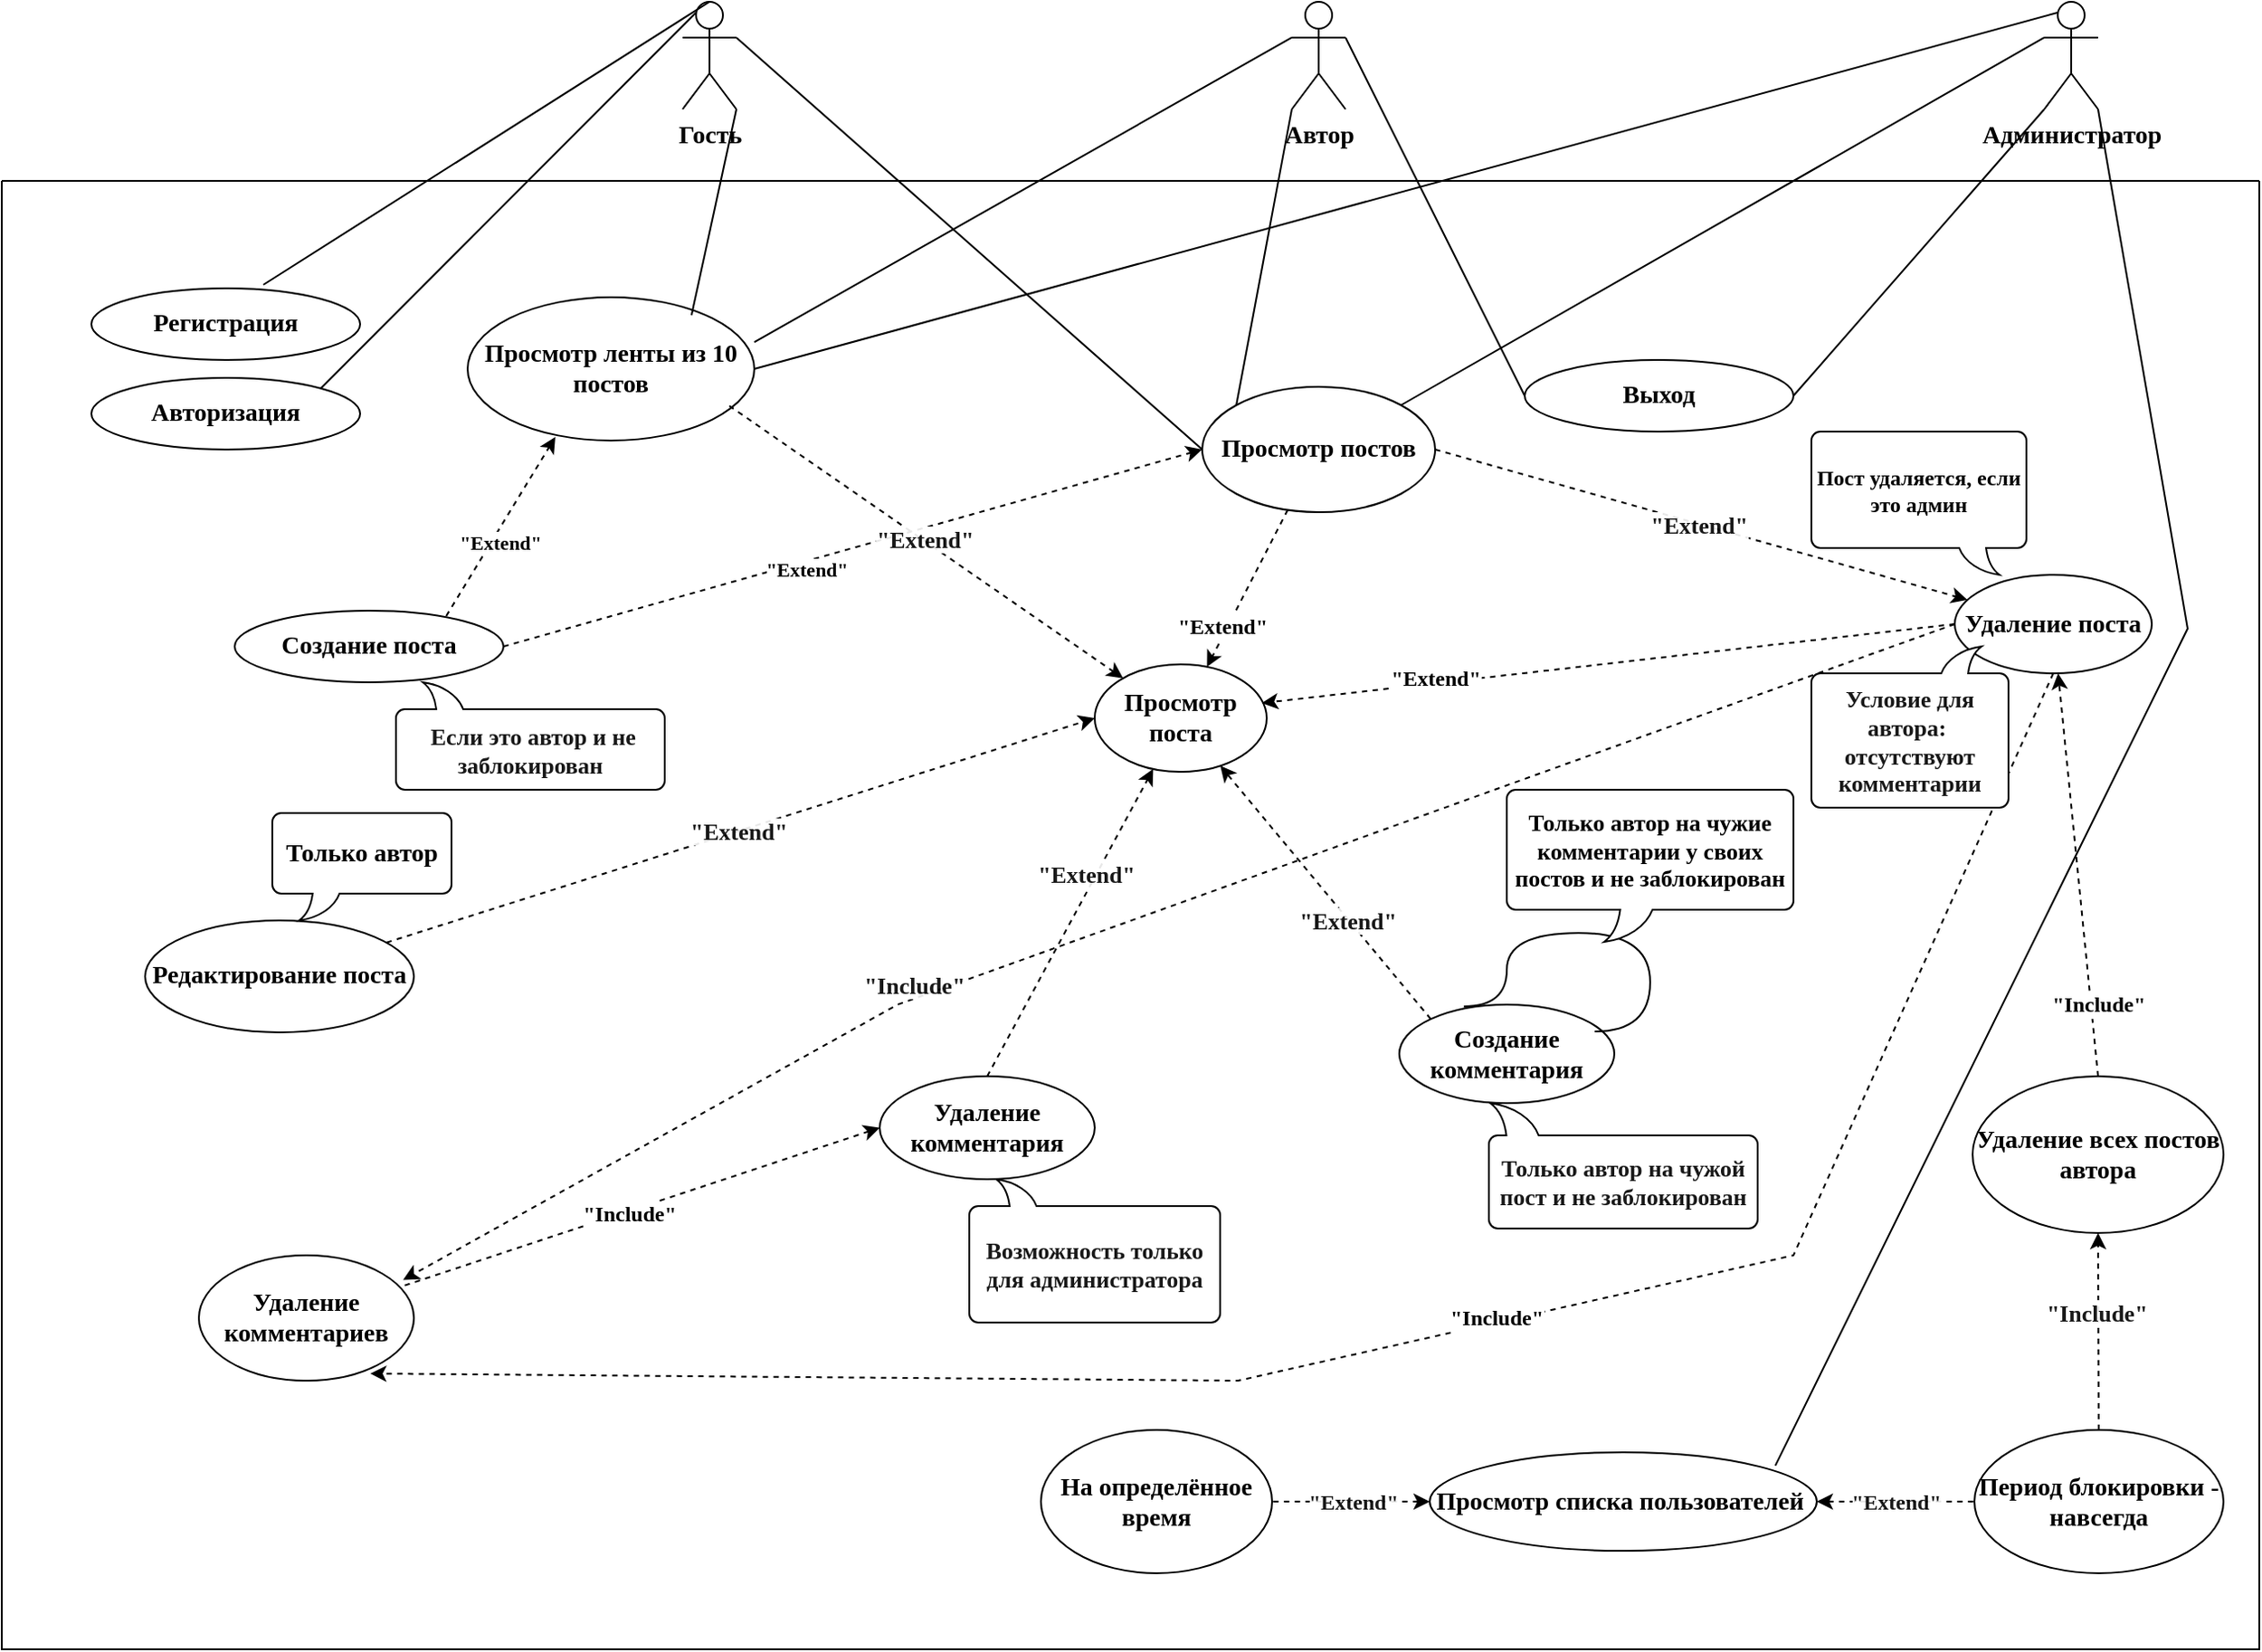 <mxfile version="24.4.13" type="device">
  <diagram name="Страница — 1" id="dL9JdXr2ChflAAbp-b-L">
    <mxGraphModel dx="1613" dy="1388" grid="1" gridSize="10" guides="1" tooltips="1" connect="1" arrows="1" fold="1" page="1" pageScale="1" pageWidth="827" pageHeight="1169" math="0" shadow="0">
      <root>
        <mxCell id="0" />
        <mxCell id="1" parent="0" />
        <mxCell id="Rwlj_ENhCKTAT7oPJYGK-6" value="&lt;font style=&quot;font-size: 14px;&quot;&gt;&lt;span style=&quot;font-size: 14px;&quot;&gt;Гость&lt;/span&gt;&lt;/font&gt;&lt;div style=&quot;font-size: 14px;&quot;&gt;&lt;br style=&quot;font-size: 14px;&quot;&gt;&lt;/div&gt;" style="shape=umlActor;verticalLabelPosition=bottom;verticalAlign=top;html=1;outlineConnect=0;fontFamily=Verdana;horizontal=1;fontSize=14;fontStyle=1" parent="1" vertex="1">
          <mxGeometry x="1420" y="40" width="30" height="60" as="geometry" />
        </mxCell>
        <mxCell id="Rwlj_ENhCKTAT7oPJYGK-9" value="&lt;div style=&quot;font-size: 14px;&quot;&gt;Автор&lt;/div&gt;" style="shape=umlActor;verticalLabelPosition=bottom;verticalAlign=top;html=1;outlineConnect=0;fontStyle=1;fontFamily=Verdana;fontSize=14;" parent="1" vertex="1">
          <mxGeometry x="1760" y="40" width="30" height="60" as="geometry" />
        </mxCell>
        <mxCell id="Rwlj_ENhCKTAT7oPJYGK-10" value="&lt;div style=&quot;font-size: 14px;&quot;&gt;Администратор&lt;/div&gt;" style="shape=umlActor;verticalLabelPosition=bottom;verticalAlign=top;html=1;outlineConnect=0;fontStyle=1;fontFamily=Verdana;fontSize=14;" parent="1" vertex="1">
          <mxGeometry x="2180" y="40" width="30" height="60" as="geometry" />
        </mxCell>
        <mxCell id="Rwlj_ENhCKTAT7oPJYGK-19" value="" style="swimlane;startSize=0;fillStyle=auto;swimlaneFillColor=none;fillColor=default;strokeColor=#000000;" parent="1" vertex="1">
          <mxGeometry x="1040" y="140" width="1260" height="820" as="geometry">
            <mxRectangle x="1180" y="10" width="50" height="40" as="alternateBounds" />
          </mxGeometry>
        </mxCell>
        <mxCell id="xqE1rDTZi4_g0wmIlkg8-263" value="Пост удаляется, если это админ" style="whiteSpace=wrap;html=1;shape=mxgraph.basic.roundRectCallout;dx=30;dy=15;size=5;boundedLbl=1;flipV=0;flipH=1;fontStyle=1;fontFamily=Verdana;shadow=0;" parent="Rwlj_ENhCKTAT7oPJYGK-19" vertex="1">
          <mxGeometry x="1010" y="140" width="120" height="80" as="geometry" />
        </mxCell>
        <mxCell id="xqE1rDTZi4_g0wmIlkg8-217" value="Удаление поста" style="ellipse;fontSize=14;textShadow=0;fontStyle=1;fontFamily=Verdana;shadow=0;verticalAlign=middle;whiteSpace=wrap;html=1;labelBorderColor=none;labelBackgroundColor=none;horizontal=1;" parent="Rwlj_ENhCKTAT7oPJYGK-19" vertex="1">
          <mxGeometry x="1090" y="220" width="110" height="55" as="geometry" />
        </mxCell>
        <mxCell id="xqE1rDTZi4_g0wmIlkg8-251" value="Выход" style="ellipse;fontSize=14;textShadow=0;fontStyle=1;fontFamily=Verdana;verticalAlign=middle;whiteSpace=wrap;html=1;labelBorderColor=none;labelBackgroundColor=none;horizontal=1;" parent="Rwlj_ENhCKTAT7oPJYGK-19" vertex="1">
          <mxGeometry x="850" y="100" width="150" height="40" as="geometry" />
        </mxCell>
        <mxCell id="xqE1rDTZi4_g0wmIlkg8-244" value="Удаление всех постов автора" style="ellipse;fontSize=14;textShadow=0;fontStyle=1;fontFamily=Verdana;shadow=0;verticalAlign=middle;whiteSpace=wrap;html=1;labelBorderColor=none;labelBackgroundColor=none;horizontal=1;" parent="Rwlj_ENhCKTAT7oPJYGK-19" vertex="1">
          <mxGeometry x="1100" y="500" width="140" height="87.5" as="geometry" />
        </mxCell>
        <mxCell id="9NJPvFLHZQ3yvS6UhB3g-15" value="" style="endArrow=classic;html=1;rounded=0;exitX=0.5;exitY=0;exitDx=0;exitDy=0;dashed=1;endFill=1;startArrow=none;startFill=0;" parent="Rwlj_ENhCKTAT7oPJYGK-19" source="xqE1rDTZi4_g0wmIlkg8-244" target="xqE1rDTZi4_g0wmIlkg8-217" edge="1">
          <mxGeometry width="50" height="50" relative="1" as="geometry">
            <mxPoint x="610" y="550" as="sourcePoint" />
            <mxPoint x="660" y="500" as="targetPoint" />
          </mxGeometry>
        </mxCell>
        <mxCell id="9NJPvFLHZQ3yvS6UhB3g-24" value="&quot;Include&quot;" style="edgeLabel;html=1;align=center;verticalAlign=middle;resizable=0;points=[];fontFamily=Verdana;fontStyle=1;fontSize=12;" parent="9NJPvFLHZQ3yvS6UhB3g-15" vertex="1" connectable="0">
          <mxGeometry x="0.019" y="-5" relative="1" as="geometry">
            <mxPoint x="6" y="75" as="offset" />
          </mxGeometry>
        </mxCell>
        <mxCell id="xqE1rDTZi4_g0wmIlkg8-256" value="Просмотр постов" style="ellipse;fontSize=14;textShadow=0;fontStyle=1;fontFamily=Verdana;shadow=0;verticalAlign=middle;whiteSpace=wrap;html=1;labelBorderColor=none;labelBackgroundColor=none;horizontal=1;" parent="Rwlj_ENhCKTAT7oPJYGK-19" vertex="1">
          <mxGeometry x="670" y="115" width="130" height="70" as="geometry" />
        </mxCell>
        <mxCell id="xqE1rDTZi4_g0wmIlkg8-238" value="Просмотр списка пользователей&amp;nbsp; &lt;br&gt;" style="ellipse;fontSize=14;textShadow=0;fontStyle=1;fontFamily=Verdana;shadow=0;verticalAlign=middle;whiteSpace=wrap;html=1;labelBorderColor=none;labelBackgroundColor=none;horizontal=1;" parent="Rwlj_ENhCKTAT7oPJYGK-19" vertex="1">
          <mxGeometry x="797" y="710" width="216" height="55" as="geometry" />
        </mxCell>
        <mxCell id="xqE1rDTZi4_g0wmIlkg8-199" value="Просмотр ленты из 10 постов" style="ellipse;fontSize=14;textShadow=0;fontStyle=1;fontFamily=Verdana;shadow=0;verticalAlign=middle;whiteSpace=wrap;html=1;labelBorderColor=none;labelBackgroundColor=none;horizontal=1;" parent="Rwlj_ENhCKTAT7oPJYGK-19" vertex="1">
          <mxGeometry x="260" y="65" width="160" height="80" as="geometry" />
        </mxCell>
        <mxCell id="xqE1rDTZi4_g0wmIlkg8-221" value="" style="endArrow=classic;html=1;rounded=0;dashed=1;endFill=1;fontSize=13;textShadow=0;textOpacity=90;fontStyle=1;shadow=0;exitX=1;exitY=0.5;exitDx=0;exitDy=0;startArrow=none;startFill=0;" parent="Rwlj_ENhCKTAT7oPJYGK-19" source="xqE1rDTZi4_g0wmIlkg8-256" target="xqE1rDTZi4_g0wmIlkg8-217" edge="1">
          <mxGeometry width="50" height="50" relative="1" as="geometry">
            <mxPoint x="672.73" y="115.0" as="sourcePoint" />
            <mxPoint x="360.0" y="84.22" as="targetPoint" />
          </mxGeometry>
        </mxCell>
        <mxCell id="xqE1rDTZi4_g0wmIlkg8-222" value="&quot;Extend&quot;" style="edgeLabel;html=1;align=center;verticalAlign=middle;resizable=0;points=[];fontSize=13;textShadow=0;textOpacity=90;fontStyle=1;shadow=0;fontFamily=Verdana;" parent="xqE1rDTZi4_g0wmIlkg8-221" vertex="1" connectable="0">
          <mxGeometry x="-0.009" relative="1" as="geometry">
            <mxPoint as="offset" />
          </mxGeometry>
        </mxCell>
        <mxCell id="xqE1rDTZi4_g0wmIlkg8-237" value="&amp;nbsp;Если это автор и не заблокирован" style="whiteSpace=wrap;html=1;shape=mxgraph.basic.roundRectCallout;dx=30;dy=15;size=5;boundedLbl=1;flipV=1;fontSize=13;textShadow=0;textOpacity=90;fontStyle=1;shadow=0;fontFamily=Verdana;flipH=0;" parent="Rwlj_ENhCKTAT7oPJYGK-19" vertex="1">
          <mxGeometry x="220" y="280" width="150" height="60" as="geometry" />
        </mxCell>
        <mxCell id="xqE1rDTZi4_g0wmIlkg8-216" value="Редактирование поста" style="ellipse;fontSize=14;textShadow=0;fontStyle=1;fontFamily=Verdana;shadow=0;verticalAlign=middle;whiteSpace=wrap;html=1;labelBorderColor=none;labelBackgroundColor=none;horizontal=1;" parent="Rwlj_ENhCKTAT7oPJYGK-19" vertex="1">
          <mxGeometry x="80" y="413" width="150" height="62.5" as="geometry" />
        </mxCell>
        <mxCell id="37dYLhk9Jvv92dre2uxQ-2" style="rounded=0;orthogonalLoop=1;jettySize=auto;html=1;exitX=1;exitY=0.5;exitDx=0;exitDy=0;entryX=0;entryY=0.5;entryDx=0;entryDy=0;dashed=1;" parent="Rwlj_ENhCKTAT7oPJYGK-19" source="xqE1rDTZi4_g0wmIlkg8-210" target="xqE1rDTZi4_g0wmIlkg8-256" edge="1">
          <mxGeometry relative="1" as="geometry" />
        </mxCell>
        <mxCell id="37dYLhk9Jvv92dre2uxQ-4" value="&lt;font face=&quot;Verdana&quot;&gt;&lt;b&gt;&quot;Extend&quot;&lt;/b&gt;&lt;/font&gt;" style="edgeLabel;html=1;align=center;verticalAlign=middle;resizable=0;points=[];" parent="37dYLhk9Jvv92dre2uxQ-2" vertex="1" connectable="0">
          <mxGeometry x="-0.141" y="-4" relative="1" as="geometry">
            <mxPoint as="offset" />
          </mxGeometry>
        </mxCell>
        <mxCell id="xqE1rDTZi4_g0wmIlkg8-210" value="Создание поста" style="ellipse;fontSize=14;textShadow=0;fontStyle=1;fontFamily=Verdana;shadow=0;verticalAlign=middle;whiteSpace=wrap;html=1;labelBorderColor=none;labelBackgroundColor=none;horizontal=1;" parent="Rwlj_ENhCKTAT7oPJYGK-19" vertex="1">
          <mxGeometry x="130" y="240" width="150" height="40" as="geometry" />
        </mxCell>
        <mxCell id="Rwlj_ENhCKTAT7oPJYGK-5" value="Только автор" style="whiteSpace=wrap;html=1;shape=mxgraph.basic.roundRectCallout;dx=30;dy=15;size=5;boundedLbl=1;fontFamily=Verdana;fontSize=14;fontStyle=1" parent="Rwlj_ENhCKTAT7oPJYGK-19" vertex="1">
          <mxGeometry x="151" y="353" width="100" height="60" as="geometry" />
        </mxCell>
        <mxCell id="RKaDvegDVAXjCKmUYou8-3" value="&lt;div style=&quot;font-size: 14px;&quot;&gt;Удаление комментариев&lt;br style=&quot;font-size: 14px;&quot;&gt;&lt;/div&gt;" style="ellipse;whiteSpace=wrap;html=1;fontFamily=Verdana;fontSize=14;fontStyle=1;align=center;" parent="Rwlj_ENhCKTAT7oPJYGK-19" vertex="1">
          <mxGeometry x="110" y="600" width="120" height="70" as="geometry" />
        </mxCell>
        <mxCell id="9NJPvFLHZQ3yvS6UhB3g-3" value="" style="endArrow=classic;html=1;rounded=0;dashed=1;entryX=0.797;entryY=0.943;entryDx=0;entryDy=0;endFill=1;fontSize=13;textShadow=0;textOpacity=90;fontStyle=1;shadow=0;exitX=0.5;exitY=1;exitDx=0;exitDy=0;startArrow=none;startFill=0;entryPerimeter=0;" parent="Rwlj_ENhCKTAT7oPJYGK-19" source="xqE1rDTZi4_g0wmIlkg8-217" target="RKaDvegDVAXjCKmUYou8-3" edge="1">
          <mxGeometry width="50" height="50" relative="1" as="geometry">
            <mxPoint x="275" y="110" as="sourcePoint" />
            <mxPoint x="598" y="441" as="targetPoint" />
            <Array as="points">
              <mxPoint x="1000" y="600" />
              <mxPoint x="690" y="670" />
            </Array>
          </mxGeometry>
        </mxCell>
        <mxCell id="7YaT4o-dURDNur48I3MH-2" value="&quot;Include&quot;" style="edgeLabel;html=1;align=center;verticalAlign=middle;resizable=0;points=[];fontFamily=Verdana;fontStyle=1;fontSize=12;" parent="9NJPvFLHZQ3yvS6UhB3g-3" vertex="1" connectable="0">
          <mxGeometry x="-0.141" y="1" relative="1" as="geometry">
            <mxPoint x="-28" y="3" as="offset" />
          </mxGeometry>
        </mxCell>
        <mxCell id="xqE1rDTZi4_g0wmIlkg8-198" value="Просмотр поста" style="ellipse;fontSize=14;textShadow=0;fontStyle=1;fontFamily=Verdana;shadow=0;verticalAlign=middle;whiteSpace=wrap;html=1;labelBorderColor=none;labelBackgroundColor=none;horizontal=1;" parent="Rwlj_ENhCKTAT7oPJYGK-19" vertex="1">
          <mxGeometry x="610" y="270" width="96" height="60" as="geometry" />
        </mxCell>
        <mxCell id="xqE1rDTZi4_g0wmIlkg8-219" value="" style="endArrow=classic;html=1;rounded=0;dashed=1;entryX=0;entryY=0.5;entryDx=0;entryDy=0;endFill=1;fontSize=13;textShadow=0;textOpacity=90;fontStyle=1;shadow=0;" parent="Rwlj_ENhCKTAT7oPJYGK-19" source="xqE1rDTZi4_g0wmIlkg8-216" target="xqE1rDTZi4_g0wmIlkg8-198" edge="1">
          <mxGeometry width="50" height="50" relative="1" as="geometry">
            <mxPoint x="525" y="310" as="sourcePoint" />
            <mxPoint x="450" y="370" as="targetPoint" />
          </mxGeometry>
        </mxCell>
        <mxCell id="xqE1rDTZi4_g0wmIlkg8-220" value="&quot;Extend&quot;" style="edgeLabel;html=1;align=center;verticalAlign=middle;resizable=0;points=[];fontSize=13;textShadow=0;textOpacity=90;fontStyle=1;shadow=0;fontFamily=Verdana;" parent="xqE1rDTZi4_g0wmIlkg8-219" vertex="1" connectable="0">
          <mxGeometry x="-0.009" relative="1" as="geometry">
            <mxPoint as="offset" />
          </mxGeometry>
        </mxCell>
        <mxCell id="RKaDvegDVAXjCKmUYou8-1" value="" style="endArrow=classic;html=1;rounded=0;dashed=1;" parent="Rwlj_ENhCKTAT7oPJYGK-19" source="xqE1rDTZi4_g0wmIlkg8-256" target="xqE1rDTZi4_g0wmIlkg8-198" edge="1">
          <mxGeometry width="50" height="50" relative="1" as="geometry">
            <mxPoint x="550" y="380" as="sourcePoint" />
            <mxPoint x="600" y="330" as="targetPoint" />
          </mxGeometry>
        </mxCell>
        <mxCell id="RKaDvegDVAXjCKmUYou8-2" value="&quot;Extend&quot;" style="edgeLabel;html=1;align=center;verticalAlign=middle;resizable=0;points=[];fontFamily=Verdana;fontSize=12;fontStyle=1" parent="RKaDvegDVAXjCKmUYou8-1" vertex="1" connectable="0">
          <mxGeometry x="0.5" y="-4" relative="1" as="geometry">
            <mxPoint y="1" as="offset" />
          </mxGeometry>
        </mxCell>
        <mxCell id="9NJPvFLHZQ3yvS6UhB3g-29" value="" style="endArrow=none;html=1;rounded=0;dashed=1;endFill=0;fontSize=13;textShadow=0;textOpacity=90;fontStyle=1;shadow=0;startArrow=classic;startFill=1;entryX=0.913;entryY=0.758;entryDx=0;entryDy=0;entryPerimeter=0;" parent="Rwlj_ENhCKTAT7oPJYGK-19" source="xqE1rDTZi4_g0wmIlkg8-198" target="xqE1rDTZi4_g0wmIlkg8-199" edge="1">
          <mxGeometry width="50" height="50" relative="1" as="geometry">
            <mxPoint x="653" y="114" as="sourcePoint" />
            <mxPoint x="280" y="270" as="targetPoint" />
            <Array as="points" />
          </mxGeometry>
        </mxCell>
        <mxCell id="9NJPvFLHZQ3yvS6UhB3g-30" value="&quot;Extend&quot;" style="edgeLabel;html=1;align=center;verticalAlign=middle;resizable=0;points=[];fontSize=13;textShadow=0;textOpacity=90;fontStyle=1;shadow=0;fontFamily=Verdana;" parent="9NJPvFLHZQ3yvS6UhB3g-29" vertex="1" connectable="0">
          <mxGeometry x="0.013" y="-1" relative="1" as="geometry">
            <mxPoint as="offset" />
          </mxGeometry>
        </mxCell>
        <mxCell id="xqE1rDTZi4_g0wmIlkg8-252" value="Авторизация" style="ellipse;fontSize=14;textShadow=0;fontStyle=1;fontFamily=Verdana;shadow=0;verticalAlign=middle;whiteSpace=wrap;html=1;labelBorderColor=none;labelBackgroundColor=none;horizontal=1;" parent="Rwlj_ENhCKTAT7oPJYGK-19" vertex="1">
          <mxGeometry x="50" y="110" width="150" height="40" as="geometry" />
        </mxCell>
        <mxCell id="xqE1rDTZi4_g0wmIlkg8-249" value="Регистрация" style="ellipse;fontSize=14;textShadow=0;fontStyle=1;fontFamily=Verdana;shadow=0;verticalAlign=middle;whiteSpace=wrap;html=1;labelBorderColor=none;labelBackgroundColor=none;horizontal=1;" parent="Rwlj_ENhCKTAT7oPJYGK-19" vertex="1">
          <mxGeometry x="50" y="60" width="150" height="40" as="geometry" />
        </mxCell>
        <mxCell id="xqE1rDTZi4_g0wmIlkg8-228" value="Возможность только для администратора" style="whiteSpace=wrap;html=1;shape=mxgraph.basic.roundRectCallout;dx=30;dy=15;size=5;boundedLbl=1;flipV=1;fontSize=13;textShadow=0;textOpacity=90;fontStyle=1;shadow=0;fontFamily=Verdana;" parent="Rwlj_ENhCKTAT7oPJYGK-19" vertex="1">
          <mxGeometry x="540" y="557.5" width="140" height="80" as="geometry" />
        </mxCell>
        <mxCell id="xqE1rDTZi4_g0wmIlkg8-225" value="Удаление комментария" style="ellipse;fontSize=14;textShadow=0;fontStyle=1;fontFamily=Verdana;shadow=0;verticalAlign=middle;whiteSpace=wrap;html=1;labelBorderColor=none;labelBackgroundColor=none;horizontal=1;" parent="Rwlj_ENhCKTAT7oPJYGK-19" vertex="1">
          <mxGeometry x="490" y="500" width="120" height="57.5" as="geometry" />
        </mxCell>
        <mxCell id="xqE1rDTZi4_g0wmIlkg8-226" value="" style="endArrow=classic;html=1;rounded=0;exitX=0.5;exitY=0;exitDx=0;exitDy=0;dashed=1;endFill=1;fontSize=13;textShadow=0;textOpacity=90;fontStyle=1;shadow=0;startArrow=none;startFill=0;" parent="Rwlj_ENhCKTAT7oPJYGK-19" source="xqE1rDTZi4_g0wmIlkg8-225" target="xqE1rDTZi4_g0wmIlkg8-198" edge="1">
          <mxGeometry width="50" height="50" relative="1" as="geometry">
            <mxPoint x="598" y="441" as="sourcePoint" />
            <mxPoint x="710" y="490" as="targetPoint" />
          </mxGeometry>
        </mxCell>
        <mxCell id="xqE1rDTZi4_g0wmIlkg8-227" value="&quot;Extend&quot;" style="edgeLabel;html=1;align=center;verticalAlign=middle;resizable=0;points=[];fontSize=13;textShadow=0;textOpacity=90;fontStyle=1;shadow=0;fontFamily=Verdana;" parent="xqE1rDTZi4_g0wmIlkg8-226" vertex="1" connectable="0">
          <mxGeometry x="-0.009" relative="1" as="geometry">
            <mxPoint x="9" y="-28" as="offset" />
          </mxGeometry>
        </mxCell>
        <mxCell id="RKaDvegDVAXjCKmUYou8-4" value="" style="endArrow=none;html=1;rounded=0;exitX=0;exitY=0.5;exitDx=0;exitDy=0;dashed=1;startArrow=classic;startFill=1;endFill=0;" parent="Rwlj_ENhCKTAT7oPJYGK-19" source="xqE1rDTZi4_g0wmIlkg8-225" target="RKaDvegDVAXjCKmUYou8-3" edge="1">
          <mxGeometry width="50" height="50" relative="1" as="geometry">
            <mxPoint x="550" y="440" as="sourcePoint" />
            <mxPoint x="600" y="390" as="targetPoint" />
          </mxGeometry>
        </mxCell>
        <mxCell id="RKaDvegDVAXjCKmUYou8-5" value="&quot;Include&quot;" style="edgeLabel;html=1;align=center;verticalAlign=middle;resizable=0;points=[];fontFamily=Verdana;fontSize=12;fontStyle=1" parent="RKaDvegDVAXjCKmUYou8-4" vertex="1" connectable="0">
          <mxGeometry x="0.087" y="5" relative="1" as="geometry">
            <mxPoint x="4" y="-5" as="offset" />
          </mxGeometry>
        </mxCell>
        <mxCell id="xqE1rDTZi4_g0wmIlkg8-182" value="Период блокировки - навсегда" style="ellipse;fontSize=14;textShadow=0;fontStyle=1;fontFamily=Verdana;shadow=0;verticalAlign=middle;whiteSpace=wrap;html=1;labelBorderColor=none;labelBackgroundColor=none;horizontal=1;" parent="Rwlj_ENhCKTAT7oPJYGK-19" vertex="1">
          <mxGeometry x="1101" y="697.5" width="139" height="80" as="geometry" />
        </mxCell>
        <mxCell id="xqE1rDTZi4_g0wmIlkg8-242" value="" style="endArrow=classic;html=1;rounded=0;dashed=1;entryX=0.5;entryY=1;entryDx=0;entryDy=0;endFill=1;fontSize=13;textShadow=0;textOpacity=90;fontStyle=1;shadow=0;startArrow=none;startFill=0;" parent="Rwlj_ENhCKTAT7oPJYGK-19" source="xqE1rDTZi4_g0wmIlkg8-182" target="xqE1rDTZi4_g0wmIlkg8-244" edge="1">
          <mxGeometry width="50" height="50" relative="1" as="geometry">
            <mxPoint x="478" y="881" as="sourcePoint" />
            <mxPoint x="890" y="790" as="targetPoint" />
          </mxGeometry>
        </mxCell>
        <mxCell id="xqE1rDTZi4_g0wmIlkg8-243" value="&quot;Include&quot;" style="edgeLabel;html=1;align=center;verticalAlign=middle;resizable=0;points=[];fontSize=13;textShadow=0;textOpacity=90;fontStyle=1;shadow=0;fontFamily=Verdana;" parent="xqE1rDTZi4_g0wmIlkg8-242" vertex="1" connectable="0">
          <mxGeometry x="0.189" y="1" relative="1" as="geometry">
            <mxPoint as="offset" />
          </mxGeometry>
        </mxCell>
        <mxCell id="9NJPvFLHZQ3yvS6UhB3g-19" value="" style="endArrow=none;html=1;rounded=0;exitX=1;exitY=0.5;exitDx=0;exitDy=0;dashed=1;entryX=0;entryY=0.5;entryDx=0;entryDy=0;endFill=0;fontSize=13;textShadow=0;textOpacity=90;fontStyle=1;shadow=0;startArrow=classic;startFill=1;" parent="Rwlj_ENhCKTAT7oPJYGK-19" source="xqE1rDTZi4_g0wmIlkg8-238" target="xqE1rDTZi4_g0wmIlkg8-182" edge="1">
          <mxGeometry width="50" height="50" relative="1" as="geometry">
            <mxPoint x="598" y="399" as="sourcePoint" />
            <mxPoint x="531" y="230" as="targetPoint" />
          </mxGeometry>
        </mxCell>
        <mxCell id="9NJPvFLHZQ3yvS6UhB3g-20" value="&quot;Extend&quot;" style="edgeLabel;html=1;align=center;verticalAlign=middle;resizable=0;points=[];fontSize=12;textShadow=0;textOpacity=90;fontStyle=1;shadow=0;fontFamily=Verdana;" parent="9NJPvFLHZQ3yvS6UhB3g-19" vertex="1" connectable="0">
          <mxGeometry x="-0.009" relative="1" as="geometry">
            <mxPoint as="offset" />
          </mxGeometry>
        </mxCell>
        <mxCell id="xqE1rDTZi4_g0wmIlkg8-183" value="На определённое время" style="ellipse;fontSize=14;textShadow=0;fontStyle=1;fontFamily=Verdana;verticalAlign=middle;whiteSpace=wrap;html=1;labelBorderColor=none;labelBackgroundColor=none;horizontal=1;" parent="Rwlj_ENhCKTAT7oPJYGK-19" vertex="1">
          <mxGeometry x="580" y="697.5" width="129" height="80" as="geometry" />
        </mxCell>
        <mxCell id="9NJPvFLHZQ3yvS6UhB3g-21" value="" style="endArrow=none;html=1;rounded=0;exitX=0;exitY=0.5;exitDx=0;exitDy=0;dashed=1;entryX=1;entryY=0.5;entryDx=0;entryDy=0;endFill=0;fontSize=13;textShadow=0;textOpacity=90;fontStyle=1;shadow=0;startArrow=classic;startFill=1;" parent="Rwlj_ENhCKTAT7oPJYGK-19" source="xqE1rDTZi4_g0wmIlkg8-238" target="xqE1rDTZi4_g0wmIlkg8-183" edge="1">
          <mxGeometry width="50" height="50" relative="1" as="geometry">
            <mxPoint x="470" y="810" as="sourcePoint" />
            <mxPoint x="671" y="842" as="targetPoint" />
          </mxGeometry>
        </mxCell>
        <mxCell id="9NJPvFLHZQ3yvS6UhB3g-22" value="&quot;Extend&quot;" style="edgeLabel;html=1;align=center;verticalAlign=middle;resizable=0;points=[];fontSize=12;textShadow=0;textOpacity=90;fontStyle=1;shadow=0;fontFamily=Verdana;" parent="9NJPvFLHZQ3yvS6UhB3g-21" vertex="1" connectable="0">
          <mxGeometry x="-0.009" relative="1" as="geometry">
            <mxPoint as="offset" />
          </mxGeometry>
        </mxCell>
        <mxCell id="0GVFLqp_OjexUlfqWSZa-1" style="rounded=0;orthogonalLoop=1;jettySize=auto;html=1;exitX=0.787;exitY=0.075;exitDx=0;exitDy=0;entryX=0.306;entryY=0.975;entryDx=0;entryDy=0;dashed=1;exitPerimeter=0;entryPerimeter=0;" parent="Rwlj_ENhCKTAT7oPJYGK-19" source="xqE1rDTZi4_g0wmIlkg8-210" target="xqE1rDTZi4_g0wmIlkg8-199" edge="1">
          <mxGeometry relative="1" as="geometry">
            <mxPoint x="290" y="270" as="sourcePoint" />
            <mxPoint x="680" y="160" as="targetPoint" />
          </mxGeometry>
        </mxCell>
        <mxCell id="0GVFLqp_OjexUlfqWSZa-2" value="&lt;font face=&quot;Verdana&quot;&gt;&lt;b&gt;&quot;Extend&quot;&lt;/b&gt;&lt;/font&gt;" style="edgeLabel;html=1;align=center;verticalAlign=middle;resizable=0;points=[];" parent="0GVFLqp_OjexUlfqWSZa-1" vertex="1" connectable="0">
          <mxGeometry x="-0.141" y="-4" relative="1" as="geometry">
            <mxPoint as="offset" />
          </mxGeometry>
        </mxCell>
        <mxCell id="0GVFLqp_OjexUlfqWSZa-5" value="" style="endArrow=classic;html=1;rounded=0;exitX=0;exitY=0.5;exitDx=0;exitDy=0;dashed=1;endFill=1;fontSize=13;textShadow=0;textOpacity=90;fontStyle=1;shadow=0;entryX=0.95;entryY=0.196;entryDx=0;entryDy=0;entryPerimeter=0;" parent="Rwlj_ENhCKTAT7oPJYGK-19" source="xqE1rDTZi4_g0wmIlkg8-217" target="RKaDvegDVAXjCKmUYou8-3" edge="1">
          <mxGeometry width="50" height="50" relative="1" as="geometry">
            <mxPoint x="757" y="523" as="sourcePoint" />
            <mxPoint x="570" y="297" as="targetPoint" />
            <Array as="points">
              <mxPoint x="500" y="460" />
            </Array>
          </mxGeometry>
        </mxCell>
        <mxCell id="0GVFLqp_OjexUlfqWSZa-6" value="&quot;Include&quot;" style="edgeLabel;html=1;align=center;verticalAlign=middle;resizable=0;points=[];fontSize=13;textShadow=0;textOpacity=90;fontStyle=1;shadow=0;fontFamily=Verdana;" parent="0GVFLqp_OjexUlfqWSZa-5" vertex="1" connectable="0">
          <mxGeometry x="-0.009" relative="1" as="geometry">
            <mxPoint x="-141" y="43" as="offset" />
          </mxGeometry>
        </mxCell>
        <mxCell id="0GVFLqp_OjexUlfqWSZa-8" value="" style="endArrow=classic;html=1;rounded=0;dashed=1;entryX=0.972;entryY=0.36;entryDx=0;entryDy=0;entryPerimeter=0;exitX=0;exitY=0.5;exitDx=0;exitDy=0;" parent="Rwlj_ENhCKTAT7oPJYGK-19" source="xqE1rDTZi4_g0wmIlkg8-217" target="xqE1rDTZi4_g0wmIlkg8-198" edge="1">
          <mxGeometry width="50" height="50" relative="1" as="geometry">
            <mxPoint x="728" y="194" as="sourcePoint" />
            <mxPoint x="683" y="281" as="targetPoint" />
          </mxGeometry>
        </mxCell>
        <mxCell id="0GVFLqp_OjexUlfqWSZa-9" value="&quot;Extend&quot;" style="edgeLabel;html=1;align=center;verticalAlign=middle;resizable=0;points=[];fontFamily=Verdana;fontSize=12;fontStyle=1" parent="0GVFLqp_OjexUlfqWSZa-8" vertex="1" connectable="0">
          <mxGeometry x="0.5" y="-4" relative="1" as="geometry">
            <mxPoint y="1" as="offset" />
          </mxGeometry>
        </mxCell>
        <mxCell id="xqE1rDTZi4_g0wmIlkg8-233" value="Создание&lt;br&gt;комментария" style="ellipse;fontSize=14;textShadow=0;fontStyle=1;fontFamily=Verdana;shadow=0;verticalAlign=middle;whiteSpace=wrap;html=1;labelBorderColor=none;labelBackgroundColor=none;horizontal=1;" parent="Rwlj_ENhCKTAT7oPJYGK-19" vertex="1">
          <mxGeometry x="780" y="460" width="120" height="55" as="geometry" />
        </mxCell>
        <mxCell id="xqE1rDTZi4_g0wmIlkg8-260" value="" style="endArrow=none;html=1;rounded=0;exitX=0.909;exitY=0.273;exitDx=0;exitDy=0;exitPerimeter=0;edgeStyle=orthogonalEdgeStyle;curved=1;entryX=0.3;entryY=0.018;entryDx=0;entryDy=0;entryPerimeter=0;shadow=0;" parent="Rwlj_ENhCKTAT7oPJYGK-19" source="xqE1rDTZi4_g0wmIlkg8-233" target="xqE1rDTZi4_g0wmIlkg8-233" edge="1">
          <mxGeometry width="50" height="50" relative="1" as="geometry">
            <mxPoint x="830" y="450" as="sourcePoint" />
            <mxPoint x="910" y="300" as="targetPoint" />
            <Array as="points">
              <mxPoint x="920" y="475" />
              <mxPoint x="920" y="420" />
              <mxPoint x="840" y="420" />
              <mxPoint x="840" y="461" />
            </Array>
          </mxGeometry>
        </mxCell>
        <mxCell id="xqE1rDTZi4_g0wmIlkg8-234" value="" style="endArrow=classic;html=1;rounded=0;exitX=0;exitY=0;exitDx=0;exitDy=0;dashed=1;endFill=1;fontSize=13;textShadow=0;textOpacity=90;fontStyle=1;shadow=0;" parent="Rwlj_ENhCKTAT7oPJYGK-19" source="xqE1rDTZi4_g0wmIlkg8-233" target="xqE1rDTZi4_g0wmIlkg8-198" edge="1">
          <mxGeometry width="50" height="50" relative="1" as="geometry">
            <mxPoint x="745" y="403" as="sourcePoint" />
            <mxPoint x="773" y="326" as="targetPoint" />
          </mxGeometry>
        </mxCell>
        <mxCell id="xqE1rDTZi4_g0wmIlkg8-235" value="&quot;Extend&quot;" style="edgeLabel;html=1;align=center;verticalAlign=middle;resizable=0;points=[];fontSize=13;textShadow=0;textOpacity=90;fontStyle=1;shadow=0;fontFamily=Verdana;" parent="xqE1rDTZi4_g0wmIlkg8-234" vertex="1" connectable="0">
          <mxGeometry x="-0.009" relative="1" as="geometry">
            <mxPoint x="11" y="15" as="offset" />
          </mxGeometry>
        </mxCell>
        <mxCell id="xqE1rDTZi4_g0wmIlkg8-236" value="Только автор на чужой пост и не заблокирован" style="whiteSpace=wrap;html=1;shape=mxgraph.basic.roundRectCallout;dx=18.76;dy=18;size=5;boundedLbl=1;flipV=1;fontSize=13;textShadow=0;textOpacity=90;fontStyle=1;shadow=0;fontFamily=Verdana;" parent="Rwlj_ENhCKTAT7oPJYGK-19" vertex="1">
          <mxGeometry x="830" y="515" width="150" height="70" as="geometry" />
        </mxCell>
        <mxCell id="xqE1rDTZi4_g0wmIlkg8-223" value="&lt;div style=&quot;font-size: 13px;&quot;&gt;&lt;br style=&quot;font-size: 13px;&quot;&gt;&lt;/div&gt;&lt;div style=&quot;font-size: 13px;&quot;&gt;Условие для автора:&amp;nbsp; отсутствуют комментарии&lt;/div&gt;&lt;div style=&quot;font-size: 13px;&quot;&gt;&lt;br style=&quot;font-size: 13px;&quot;&gt;&lt;/div&gt;" style="whiteSpace=wrap;html=1;shape=mxgraph.basic.roundRectCallout;dx=30;dy=15;size=5;boundedLbl=1;flipV=1;fontSize=13;textShadow=0;textOpacity=90;fontStyle=1;shadow=0;fontFamily=Verdana;flipH=1;" parent="Rwlj_ENhCKTAT7oPJYGK-19" vertex="1">
          <mxGeometry x="1010" y="260" width="110" height="90" as="geometry" />
        </mxCell>
        <mxCell id="xqE1rDTZi4_g0wmIlkg8-262" value="Только автор на чужие комментарии у своих постов и не заблокирован" style="whiteSpace=wrap;html=1;shape=mxgraph.basic.roundRectCallout;dx=72.29;dy=18;size=5;boundedLbl=1;fontStyle=1;shadow=0;fontSize=13;fontFamily=Verdana;" parent="Rwlj_ENhCKTAT7oPJYGK-19" vertex="1">
          <mxGeometry x="840" y="340" width="160" height="85" as="geometry" />
        </mxCell>
        <mxCell id="7YaT4o-dURDNur48I3MH-9" value="" style="endArrow=none;html=1;rounded=0;entryX=1;entryY=1;entryDx=0;entryDy=0;entryPerimeter=0;exitX=0.893;exitY=0.135;exitDx=0;exitDy=0;exitPerimeter=0;" parent="1" source="xqE1rDTZi4_g0wmIlkg8-238" target="Rwlj_ENhCKTAT7oPJYGK-10" edge="1">
          <mxGeometry width="50" height="50" relative="1" as="geometry">
            <mxPoint x="1810" y="400" as="sourcePoint" />
            <mxPoint x="1860" y="350" as="targetPoint" />
            <Array as="points">
              <mxPoint x="2260" y="390" />
            </Array>
          </mxGeometry>
        </mxCell>
        <mxCell id="7YaT4o-dURDNur48I3MH-10" value="" style="endArrow=none;html=1;rounded=0;entryX=0;entryY=1;entryDx=0;entryDy=0;entryPerimeter=0;exitX=1;exitY=0.5;exitDx=0;exitDy=0;" parent="1" source="xqE1rDTZi4_g0wmIlkg8-251" target="Rwlj_ENhCKTAT7oPJYGK-10" edge="1">
          <mxGeometry width="50" height="50" relative="1" as="geometry">
            <mxPoint x="1810" y="400" as="sourcePoint" />
            <mxPoint x="1860" y="350" as="targetPoint" />
          </mxGeometry>
        </mxCell>
        <mxCell id="7YaT4o-dURDNur48I3MH-11" value="" style="endArrow=none;html=1;rounded=0;entryX=0;entryY=0.333;entryDx=0;entryDy=0;entryPerimeter=0;exitX=1;exitY=0;exitDx=0;exitDy=0;" parent="1" source="xqE1rDTZi4_g0wmIlkg8-256" target="Rwlj_ENhCKTAT7oPJYGK-10" edge="1">
          <mxGeometry width="50" height="50" relative="1" as="geometry">
            <mxPoint x="1810" y="400" as="sourcePoint" />
            <mxPoint x="1860" y="350" as="targetPoint" />
          </mxGeometry>
        </mxCell>
        <mxCell id="7YaT4o-dURDNur48I3MH-12" value="" style="endArrow=none;html=1;rounded=0;entryX=0.25;entryY=0.1;entryDx=0;entryDy=0;entryPerimeter=0;exitX=1;exitY=0.5;exitDx=0;exitDy=0;" parent="1" source="xqE1rDTZi4_g0wmIlkg8-199" target="Rwlj_ENhCKTAT7oPJYGK-10" edge="1">
          <mxGeometry width="50" height="50" relative="1" as="geometry">
            <mxPoint x="1810" y="400" as="sourcePoint" />
            <mxPoint x="1860" y="350" as="targetPoint" />
          </mxGeometry>
        </mxCell>
        <mxCell id="7YaT4o-dURDNur48I3MH-13" value="" style="endArrow=none;html=1;rounded=0;entryX=0;entryY=1;entryDx=0;entryDy=0;entryPerimeter=0;exitX=0;exitY=0;exitDx=0;exitDy=0;" parent="1" source="xqE1rDTZi4_g0wmIlkg8-256" target="Rwlj_ENhCKTAT7oPJYGK-9" edge="1">
          <mxGeometry width="50" height="50" relative="1" as="geometry">
            <mxPoint x="1810" y="400" as="sourcePoint" />
            <mxPoint x="1860" y="350" as="targetPoint" />
          </mxGeometry>
        </mxCell>
        <mxCell id="7YaT4o-dURDNur48I3MH-14" value="" style="endArrow=none;html=1;rounded=0;entryX=0;entryY=0.333;entryDx=0;entryDy=0;entryPerimeter=0;exitX=1;exitY=0.313;exitDx=0;exitDy=0;exitPerimeter=0;" parent="1" source="xqE1rDTZi4_g0wmIlkg8-199" target="Rwlj_ENhCKTAT7oPJYGK-9" edge="1">
          <mxGeometry width="50" height="50" relative="1" as="geometry">
            <mxPoint x="1810" y="200" as="sourcePoint" />
            <mxPoint x="1860" y="150" as="targetPoint" />
          </mxGeometry>
        </mxCell>
        <mxCell id="7YaT4o-dURDNur48I3MH-15" value="" style="endArrow=none;html=1;rounded=0;entryX=1;entryY=0.333;entryDx=0;entryDy=0;entryPerimeter=0;exitX=0;exitY=0.5;exitDx=0;exitDy=0;" parent="1" source="xqE1rDTZi4_g0wmIlkg8-251" target="Rwlj_ENhCKTAT7oPJYGK-9" edge="1">
          <mxGeometry width="50" height="50" relative="1" as="geometry">
            <mxPoint x="1810" y="200" as="sourcePoint" />
            <mxPoint x="1860" y="150" as="targetPoint" />
          </mxGeometry>
        </mxCell>
        <mxCell id="7YaT4o-dURDNur48I3MH-16" value="" style="endArrow=none;html=1;rounded=0;entryX=1;entryY=0.333;entryDx=0;entryDy=0;entryPerimeter=0;exitX=0;exitY=0.5;exitDx=0;exitDy=0;" parent="1" source="xqE1rDTZi4_g0wmIlkg8-256" target="Rwlj_ENhCKTAT7oPJYGK-6" edge="1">
          <mxGeometry width="50" height="50" relative="1" as="geometry">
            <mxPoint x="1810" y="200" as="sourcePoint" />
            <mxPoint x="1860" y="150" as="targetPoint" />
          </mxGeometry>
        </mxCell>
        <mxCell id="7YaT4o-dURDNur48I3MH-17" value="" style="endArrow=none;html=1;rounded=0;entryX=1;entryY=1;entryDx=0;entryDy=0;entryPerimeter=0;exitX=0.781;exitY=0.125;exitDx=0;exitDy=0;exitPerimeter=0;" parent="1" source="xqE1rDTZi4_g0wmIlkg8-199" target="Rwlj_ENhCKTAT7oPJYGK-6" edge="1">
          <mxGeometry width="50" height="50" relative="1" as="geometry">
            <mxPoint x="1810" y="200" as="sourcePoint" />
            <mxPoint x="1860" y="150" as="targetPoint" />
          </mxGeometry>
        </mxCell>
        <mxCell id="7YaT4o-dURDNur48I3MH-18" value="" style="endArrow=none;html=1;rounded=0;entryX=0.5;entryY=0;entryDx=0;entryDy=0;entryPerimeter=0;exitX=0.64;exitY=-0.05;exitDx=0;exitDy=0;exitPerimeter=0;" parent="1" source="xqE1rDTZi4_g0wmIlkg8-249" target="Rwlj_ENhCKTAT7oPJYGK-6" edge="1">
          <mxGeometry width="50" height="50" relative="1" as="geometry">
            <mxPoint x="1810" y="200" as="sourcePoint" />
            <mxPoint x="1860" y="150" as="targetPoint" />
          </mxGeometry>
        </mxCell>
        <mxCell id="7YaT4o-dURDNur48I3MH-19" value="" style="endArrow=none;html=1;rounded=0;entryX=0.25;entryY=0.1;entryDx=0;entryDy=0;entryPerimeter=0;exitX=1;exitY=0;exitDx=0;exitDy=0;" parent="1" source="xqE1rDTZi4_g0wmIlkg8-252" target="Rwlj_ENhCKTAT7oPJYGK-6" edge="1">
          <mxGeometry width="50" height="50" relative="1" as="geometry">
            <mxPoint x="2062" y="246" as="sourcePoint" />
            <mxPoint x="1545" y="-70" as="targetPoint" />
          </mxGeometry>
        </mxCell>
      </root>
    </mxGraphModel>
  </diagram>
</mxfile>
